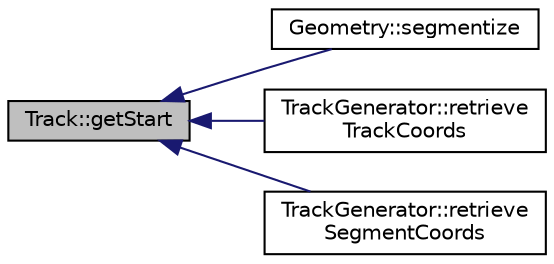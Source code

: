 digraph "Track::getStart"
{
  edge [fontname="Helvetica",fontsize="10",labelfontname="Helvetica",labelfontsize="10"];
  node [fontname="Helvetica",fontsize="10",shape=record];
  rankdir="LR";
  Node1 [label="Track::getStart",height=0.2,width=0.4,color="black", fillcolor="grey75", style="filled" fontcolor="black"];
  Node1 -> Node2 [dir="back",color="midnightblue",fontsize="10",style="solid",fontname="Helvetica"];
  Node2 [label="Geometry::segmentize",height=0.2,width=0.4,color="black", fillcolor="white", style="filled",URL="$classGeometry.html#a21a092d997179d6bea6c66f592faa6de",tooltip="This method performs ray tracing to create Track segments within each flat source region in the Geome..."];
  Node1 -> Node3 [dir="back",color="midnightblue",fontsize="10",style="solid",fontname="Helvetica"];
  Node3 [label="TrackGenerator::retrieve\lTrackCoords",height=0.2,width=0.4,color="black", fillcolor="white", style="filled",URL="$classTrackGenerator.html#a6b61a46a4dfd62aa13cab68e454ed935",tooltip="Fills an array with the x,y coordinates for each Track."];
  Node1 -> Node4 [dir="back",color="midnightblue",fontsize="10",style="solid",fontname="Helvetica"];
  Node4 [label="TrackGenerator::retrieve\lSegmentCoords",height=0.2,width=0.4,color="black", fillcolor="white", style="filled",URL="$classTrackGenerator.html#ad18b94b9307680cf9e7053d3c03e4504",tooltip="Fills an array with the x,y coordinates for each Track segment."];
}
